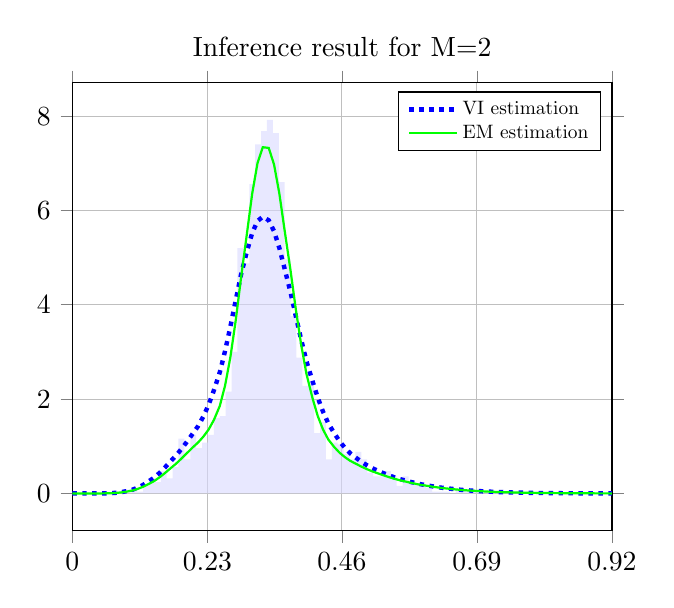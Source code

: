\begin{tikzpicture}
\begin{axis}[legend style={nodes={scale=0.7, transform shape}}, legend cell align={left}, title={Inference result for M=2}, yticklabel style={/pgf/number format/fixed,
            /pgf/number format/precision=3}, grid={major}, yminorgrids={true}, tick align={outside}, xtick={0.0,0.229,0.457,0.686,0.915}, xmin={0.0}, xmax={0.915}, scaled y ticks={false}]
    \addplot[ybar interval, fill={blue!15}, forget plot, opacity={0.6}, draw={none}, bar width={5.0e-6}]
        table[row sep={\\}]
        {
            \\
            0.07  0.04  \\
            0.08  0.04  \\
            0.09  0.08  \\
            0.1  0.12  \\
            0.11  0.04  \\
            0.12  0.16  \\
            0.13  0.32  \\
            0.14  0.24  \\
            0.15  0.48  \\
            0.16  0.32  \\
            0.17  0.56  \\
            0.18  1.16  \\
            0.19  0.72  \\
            0.2  1.24  \\
            0.21  0.96  \\
            0.22  1.08  \\
            0.23  1.24  \\
            0.24  1.6  \\
            0.25  1.64  \\
            0.26  2.16  \\
            0.27  3.0  \\
            0.28  5.2  \\
            0.29  4.88  \\
            0.3  6.56  \\
            0.31  7.4  \\
            0.32  7.68  \\
            0.33  7.92  \\
            0.34  7.64  \\
            0.35  6.6  \\
            0.36  4.96  \\
            0.37  3.76  \\
            0.38  2.88  \\
            0.39  2.28  \\
            0.4  2.36  \\
            0.41  1.28  \\
            0.42  1.52  \\
            0.43  0.72  \\
            0.44  1.08  \\
            0.45  1.04  \\
            0.46  0.84  \\
            0.47  0.72  \\
            0.48  0.88  \\
            0.49  0.72  \\
            0.5  0.44  \\
            0.51  0.36  \\
            0.52  0.36  \\
            0.53  0.48  \\
            0.54  0.36  \\
            0.55  0.16  \\
            0.56  0.36  \\
            0.57  0.24  \\
            0.58  0.2  \\
            0.59  0.16  \\
            0.6  0.12  \\
            0.61  0.04  \\
            0.62  0.04  \\
            0.63  0.04  \\
            0.64  0.0  \\
            0.65  0.08  \\
            0.66  0.08  \\
            0.67  0.08  \\
            0.68  0.08  \\
            0.69  0.0  \\
            0.7  0.04  \\
            0.71  0.04  \\
            0.72  0.0  \\
            0.73  0.0  \\
            0.74  0.0  \\
            0.75  0.0  \\
            0.76  0.0  \\
            0.77  0.0  \\
            0.78  0.04  \\
            0.79  0.0  \\
            0.8  0.0  \\
            0.81  0.0  \\
            0.82  0.0  \\
            0.83  0.0  \\
            0.84  0.0  \\
            0.85  0.0  \\
            0.86  0.04  \\
            0.87  0.0  \\
            0.88  0.0  \\
            0.89  0.0  \\
            0.9  0.0  \\
            0.91  0.04  \\
            0.92  0.0  \\
        }
        ;
    \addplot[style={{ultra thick, dotted}}, color={blue}]
        table[row sep={\\}]
        {
            \\
            0.0  0.0  \\
            0.009  8.163e-9  \\
            0.018  1.35e-6  \\
            0.028  2.426e-5  \\
            0.037  0.0  \\
            0.046  0.001  \\
            0.055  0.002  \\
            0.065  0.006  \\
            0.074  0.014  \\
            0.083  0.028  \\
            0.092  0.049  \\
            0.102  0.08  \\
            0.111  0.124  \\
            0.12  0.181  \\
            0.129  0.252  \\
            0.139  0.338  \\
            0.148  0.437  \\
            0.157  0.55  \\
            0.166  0.673  \\
            0.176  0.804  \\
            0.185  0.944  \\
            0.194  1.09  \\
            0.203  1.248  \\
            0.213  1.423  \\
            0.222  1.627  \\
            0.231  1.876  \\
            0.24  2.185  \\
            0.25  2.566  \\
            0.259  3.021  \\
            0.268  3.538  \\
            0.277  4.09  \\
            0.286  4.637  \\
            0.296  5.13  \\
            0.305  5.523  \\
            0.314  5.775  \\
            0.323  5.866  \\
            0.333  5.79  \\
            0.342  5.56  \\
            0.351  5.205  \\
            0.36  4.761  \\
            0.37  4.265  \\
            0.379  3.756  \\
            0.388  3.261  \\
            0.397  2.802  \\
            0.407  2.392  \\
            0.416  2.037  \\
            0.425  1.736  \\
            0.434  1.486  \\
            0.444  1.279  \\
            0.453  1.109  \\
            0.462  0.969  \\
            0.471  0.853  \\
            0.481  0.756  \\
            0.49  0.673  \\
            0.499  0.601  \\
            0.508  0.538  \\
            0.518  0.482  \\
            0.527  0.432  \\
            0.536  0.388  \\
            0.545  0.347  \\
            0.554  0.31  \\
            0.564  0.277  \\
            0.573  0.247  \\
            0.582  0.22  \\
            0.591  0.195  \\
            0.601  0.173  \\
            0.61  0.153  \\
            0.619  0.135  \\
            0.628  0.119  \\
            0.638  0.105  \\
            0.647  0.093  \\
            0.656  0.081  \\
            0.665  0.071  \\
            0.675  0.062  \\
            0.684  0.054  \\
            0.693  0.048  \\
            0.702  0.041  \\
            0.712  0.036  \\
            0.721  0.031  \\
            0.73  0.027  \\
            0.739  0.024  \\
            0.749  0.02  \\
            0.758  0.018  \\
            0.767  0.015  \\
            0.776  0.013  \\
            0.786  0.011  \\
            0.795  0.01  \\
            0.804  0.008  \\
            0.813  0.007  \\
            0.822  0.006  \\
            0.832  0.005  \\
            0.841  0.005  \\
            0.85  0.004  \\
            0.859  0.003  \\
            0.869  0.003  \\
            0.878  0.002  \\
            0.887  0.002  \\
            0.896  0.002  \\
            0.906  0.002  \\
            0.915  0.001  \\
        }
        ;
    \addlegendentry {VI estimation}
    \addplot[style={{thick, solid}}, color={green}]
        table[row sep={\\}]
        {
            \\
            0.0  0.0  \\
            0.009  7.579e-9  \\
            0.018  1.181e-6  \\
            0.028  2.055e-5  \\
            0.037  0.0  \\
            0.046  0.001  \\
            0.055  0.002  \\
            0.065  0.005  \\
            0.074  0.011  \\
            0.083  0.022  \\
            0.092  0.039  \\
            0.102  0.063  \\
            0.111  0.097  \\
            0.12  0.142  \\
            0.129  0.198  \\
            0.139  0.265  \\
            0.148  0.343  \\
            0.157  0.432  \\
            0.166  0.528  \\
            0.176  0.632  \\
            0.185  0.74  \\
            0.194  0.851  \\
            0.203  0.963  \\
            0.213  1.078  \\
            0.222  1.202  \\
            0.231  1.353  \\
            0.24  1.557  \\
            0.25  1.854  \\
            0.259  2.287  \\
            0.268  2.89  \\
            0.277  3.663  \\
            0.286  4.565  \\
            0.296  5.504  \\
            0.305  6.359  \\
            0.314  7.003  \\
            0.323  7.34  \\
            0.333  7.325  \\
            0.342  6.975  \\
            0.351  6.359  \\
            0.36  5.575  \\
            0.37  4.725  \\
            0.379  3.898  \\
            0.388  3.156  \\
            0.397  2.531  \\
            0.407  2.031  \\
            0.416  1.646  \\
            0.425  1.357  \\
            0.434  1.144  \\
            0.444  0.985  \\
            0.453  0.865  \\
            0.462  0.771  \\
            0.471  0.693  \\
            0.481  0.628  \\
            0.49  0.57  \\
            0.499  0.518  \\
            0.508  0.471  \\
            0.518  0.427  \\
            0.527  0.387  \\
            0.536  0.35  \\
            0.545  0.315  \\
            0.554  0.284  \\
            0.564  0.255  \\
            0.573  0.229  \\
            0.582  0.204  \\
            0.591  0.183  \\
            0.601  0.163  \\
            0.61  0.145  \\
            0.619  0.129  \\
            0.628  0.114  \\
            0.638  0.101  \\
            0.647  0.089  \\
            0.656  0.079  \\
            0.665  0.069  \\
            0.675  0.061  \\
            0.684  0.054  \\
            0.693  0.047  \\
            0.702  0.041  \\
            0.712  0.036  \\
            0.721  0.031  \\
            0.73  0.027  \\
            0.739  0.024  \\
            0.749  0.021  \\
            0.758  0.018  \\
            0.767  0.016  \\
            0.776  0.014  \\
            0.786  0.012  \\
            0.795  0.01  \\
            0.804  0.009  \\
            0.813  0.008  \\
            0.822  0.007  \\
            0.832  0.006  \\
            0.841  0.005  \\
            0.85  0.004  \\
            0.859  0.004  \\
            0.869  0.003  \\
            0.878  0.003  \\
            0.887  0.002  \\
            0.896  0.002  \\
            0.906  0.002  \\
            0.915  0.001  \\
        }
        ;
    \addlegendentry {EM estimation}
\end{axis}
\end{tikzpicture}
